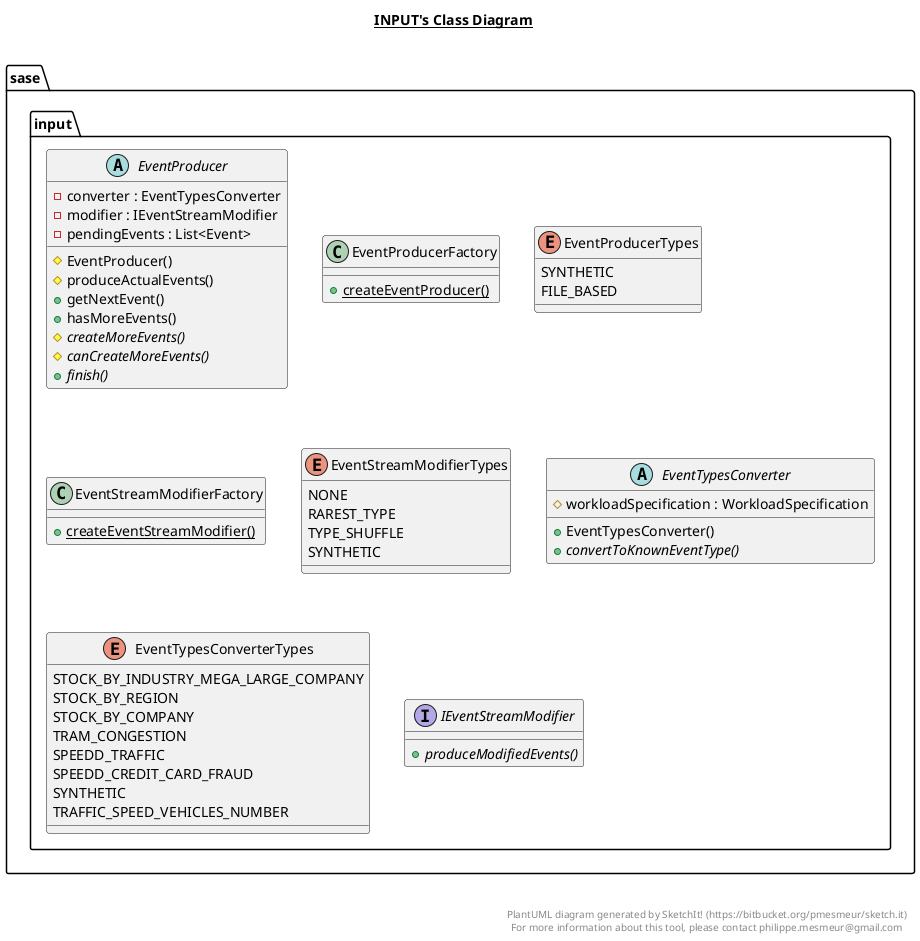 @startuml

title __INPUT's Class Diagram__\n

  package sase.input {
    abstract class EventProducer {
        - converter : EventTypesConverter
        - modifier : IEventStreamModifier
        - pendingEvents : List<Event>
        # EventProducer()
        # produceActualEvents()
        + getNextEvent()
        + hasMoreEvents()
        {abstract} # createMoreEvents()
        {abstract} # canCreateMoreEvents()
        {abstract} + finish()
    }
  }
  

  package sase.input {
    class EventProducerFactory {
        {static} + createEventProducer()
    }
  }
  

  package sase.input {
    enum EventProducerTypes {
      SYNTHETIC
      FILE_BASED
    }
  }
  

  package sase.input {
    class EventStreamModifierFactory {
        {static} + createEventStreamModifier()
    }
  }
  

  package sase.input {
    enum EventStreamModifierTypes {
      NONE
      RAREST_TYPE
      TYPE_SHUFFLE
      SYNTHETIC
    }
  }
  

  package sase.input {
    abstract class EventTypesConverter {
        # workloadSpecification : WorkloadSpecification
        + EventTypesConverter()
        {abstract} + convertToKnownEventType()
    }
  }
  

  package sase.input {
    enum EventTypesConverterTypes {
      STOCK_BY_INDUSTRY_MEGA_LARGE_COMPANY
      STOCK_BY_REGION
      STOCK_BY_COMPANY
      TRAM_CONGESTION
      SPEEDD_TRAFFIC
      SPEEDD_CREDIT_CARD_FRAUD
      SYNTHETIC
      TRAFFIC_SPEED_VEHICLES_NUMBER
    }
  }
  

  package sase.input {
    interface IEventStreamModifier {
        {abstract} + produceModifiedEvents()
    }
  }
  



right footer


PlantUML diagram generated by SketchIt! (https://bitbucket.org/pmesmeur/sketch.it)
For more information about this tool, please contact philippe.mesmeur@gmail.com
endfooter

@enduml
